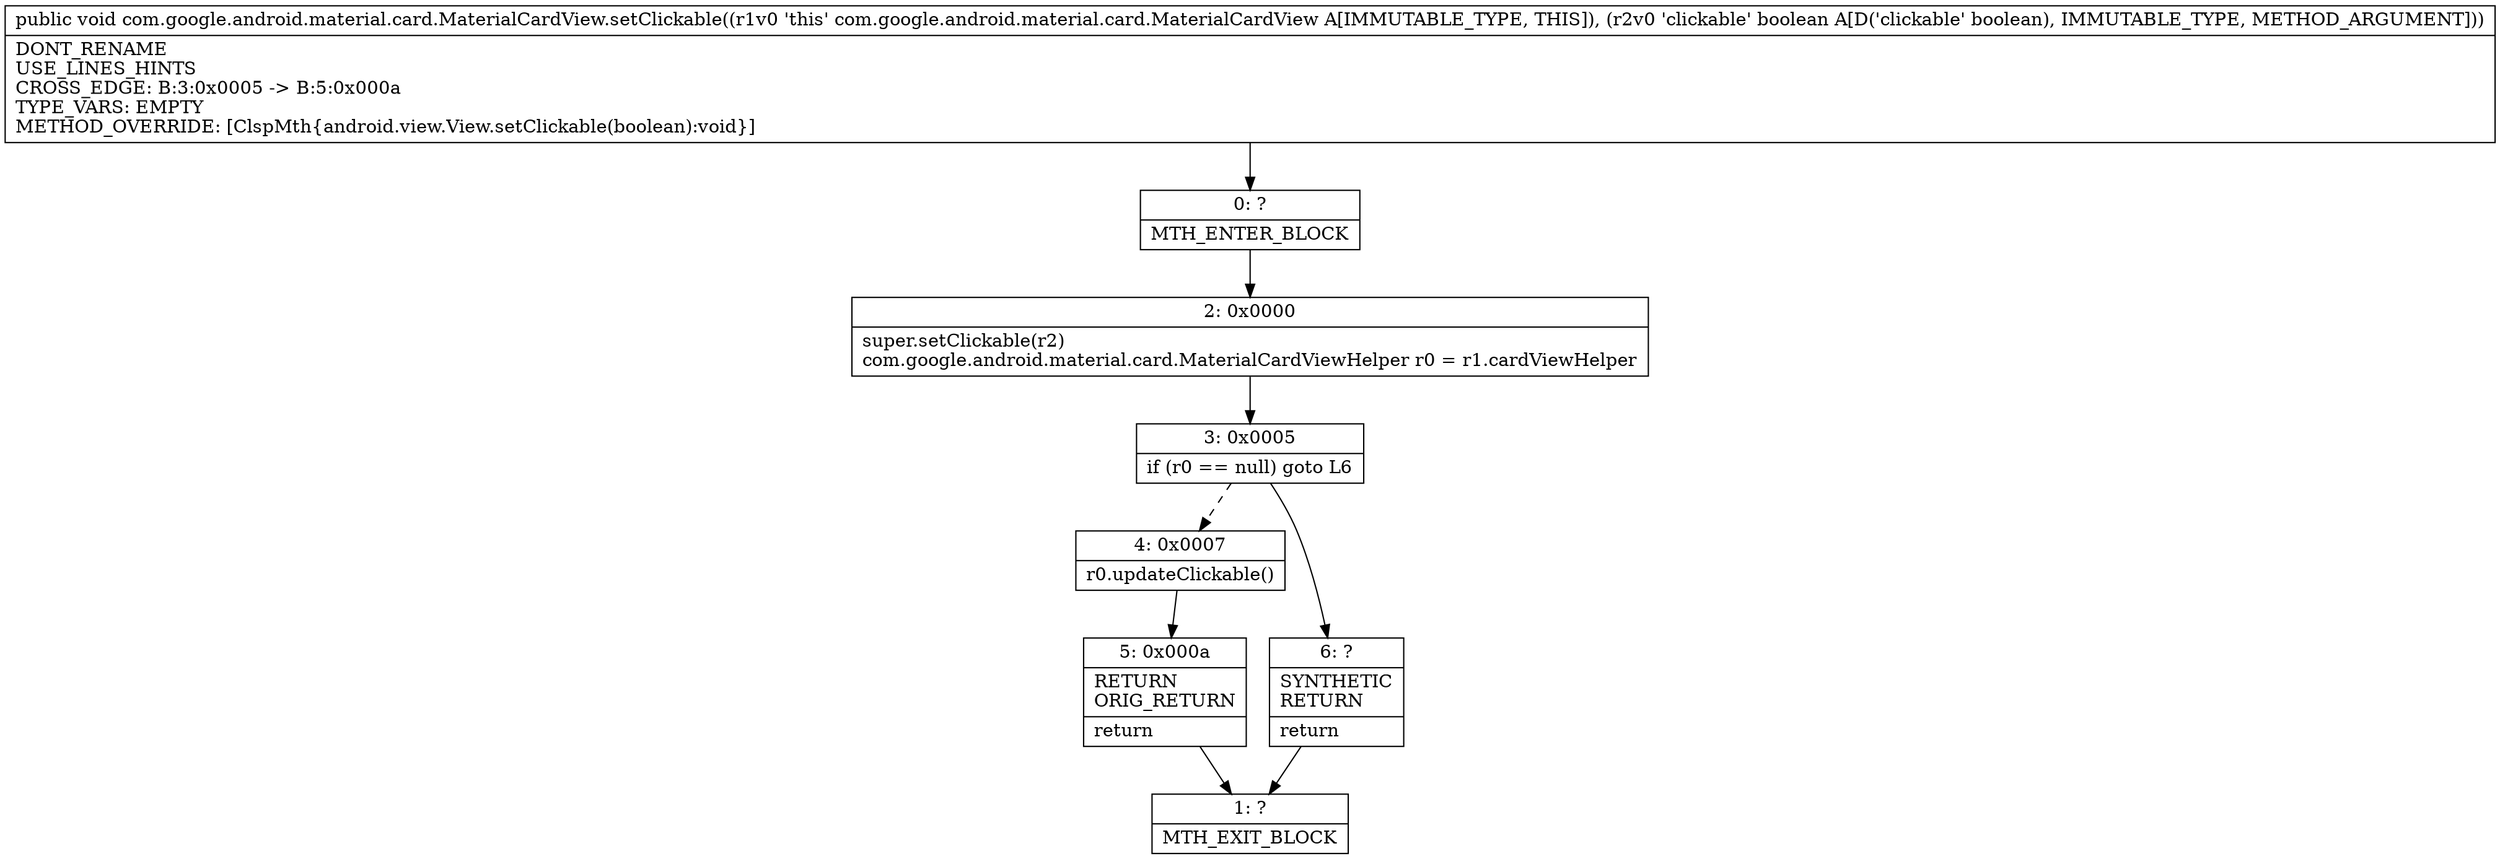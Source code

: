 digraph "CFG forcom.google.android.material.card.MaterialCardView.setClickable(Z)V" {
Node_0 [shape=record,label="{0\:\ ?|MTH_ENTER_BLOCK\l}"];
Node_2 [shape=record,label="{2\:\ 0x0000|super.setClickable(r2)\lcom.google.android.material.card.MaterialCardViewHelper r0 = r1.cardViewHelper\l}"];
Node_3 [shape=record,label="{3\:\ 0x0005|if (r0 == null) goto L6\l}"];
Node_4 [shape=record,label="{4\:\ 0x0007|r0.updateClickable()\l}"];
Node_5 [shape=record,label="{5\:\ 0x000a|RETURN\lORIG_RETURN\l|return\l}"];
Node_1 [shape=record,label="{1\:\ ?|MTH_EXIT_BLOCK\l}"];
Node_6 [shape=record,label="{6\:\ ?|SYNTHETIC\lRETURN\l|return\l}"];
MethodNode[shape=record,label="{public void com.google.android.material.card.MaterialCardView.setClickable((r1v0 'this' com.google.android.material.card.MaterialCardView A[IMMUTABLE_TYPE, THIS]), (r2v0 'clickable' boolean A[D('clickable' boolean), IMMUTABLE_TYPE, METHOD_ARGUMENT]))  | DONT_RENAME\lUSE_LINES_HINTS\lCROSS_EDGE: B:3:0x0005 \-\> B:5:0x000a\lTYPE_VARS: EMPTY\lMETHOD_OVERRIDE: [ClspMth\{android.view.View.setClickable(boolean):void\}]\l}"];
MethodNode -> Node_0;Node_0 -> Node_2;
Node_2 -> Node_3;
Node_3 -> Node_4[style=dashed];
Node_3 -> Node_6;
Node_4 -> Node_5;
Node_5 -> Node_1;
Node_6 -> Node_1;
}


